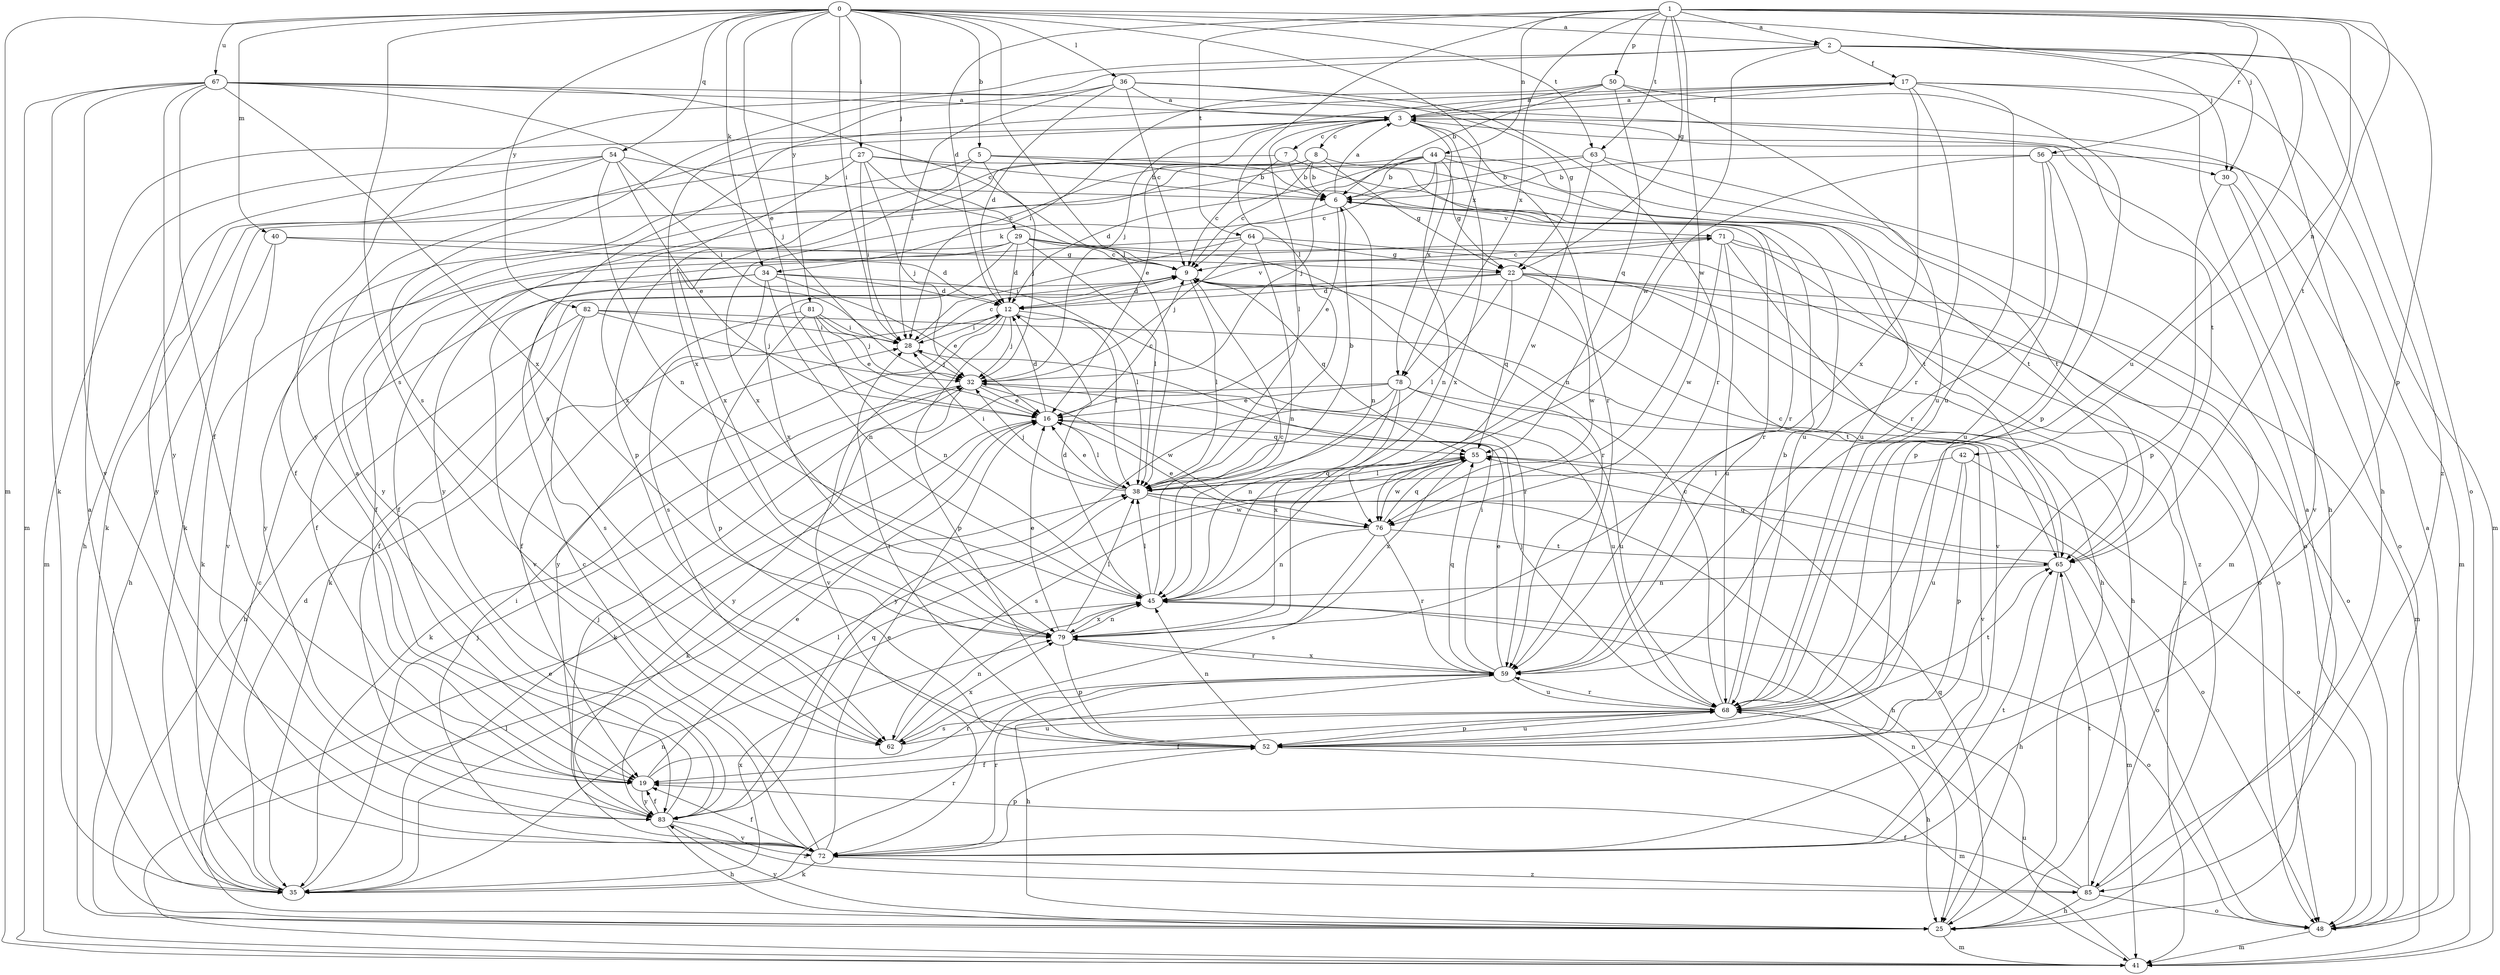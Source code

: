 strict digraph  {
0;
1;
2;
3;
5;
6;
7;
8;
9;
12;
16;
17;
19;
22;
25;
27;
28;
29;
30;
32;
34;
35;
36;
38;
40;
41;
42;
44;
45;
48;
50;
52;
54;
55;
56;
59;
62;
63;
64;
65;
67;
68;
71;
72;
76;
78;
79;
81;
82;
83;
85;
0 -> 2  [label=a];
0 -> 5  [label=b];
0 -> 16  [label=e];
0 -> 27  [label=i];
0 -> 28  [label=i];
0 -> 29  [label=j];
0 -> 30  [label=j];
0 -> 34  [label=k];
0 -> 36  [label=l];
0 -> 38  [label=l];
0 -> 40  [label=m];
0 -> 41  [label=m];
0 -> 54  [label=q];
0 -> 62  [label=s];
0 -> 63  [label=t];
0 -> 67  [label=u];
0 -> 78  [label=x];
0 -> 81  [label=y];
0 -> 82  [label=y];
1 -> 2  [label=a];
1 -> 12  [label=d];
1 -> 22  [label=g];
1 -> 38  [label=l];
1 -> 42  [label=n];
1 -> 44  [label=n];
1 -> 50  [label=p];
1 -> 52  [label=p];
1 -> 56  [label=r];
1 -> 63  [label=t];
1 -> 64  [label=t];
1 -> 65  [label=t];
1 -> 68  [label=u];
1 -> 76  [label=w];
1 -> 78  [label=x];
2 -> 17  [label=f];
2 -> 25  [label=h];
2 -> 30  [label=j];
2 -> 48  [label=o];
2 -> 62  [label=s];
2 -> 76  [label=w];
2 -> 83  [label=y];
2 -> 85  [label=z];
3 -> 7  [label=c];
3 -> 8  [label=c];
3 -> 16  [label=e];
3 -> 17  [label=f];
3 -> 30  [label=j];
3 -> 38  [label=l];
3 -> 59  [label=r];
3 -> 78  [label=x];
3 -> 79  [label=x];
5 -> 6  [label=b];
5 -> 19  [label=f];
5 -> 32  [label=j];
5 -> 52  [label=p];
5 -> 68  [label=u];
6 -> 3  [label=a];
6 -> 16  [label=e];
6 -> 34  [label=k];
6 -> 45  [label=n];
6 -> 59  [label=r];
6 -> 71  [label=v];
7 -> 6  [label=b];
7 -> 9  [label=c];
7 -> 59  [label=r];
7 -> 79  [label=x];
8 -> 6  [label=b];
8 -> 9  [label=c];
8 -> 22  [label=g];
8 -> 65  [label=t];
8 -> 79  [label=x];
8 -> 83  [label=y];
9 -> 12  [label=d];
9 -> 38  [label=l];
9 -> 55  [label=q];
9 -> 85  [label=z];
12 -> 28  [label=i];
12 -> 32  [label=j];
12 -> 38  [label=l];
12 -> 52  [label=p];
12 -> 59  [label=r];
12 -> 71  [label=v];
12 -> 72  [label=v];
12 -> 83  [label=y];
16 -> 9  [label=c];
16 -> 12  [label=d];
16 -> 35  [label=k];
16 -> 38  [label=l];
16 -> 55  [label=q];
17 -> 3  [label=a];
17 -> 25  [label=h];
17 -> 32  [label=j];
17 -> 41  [label=m];
17 -> 59  [label=r];
17 -> 62  [label=s];
17 -> 68  [label=u];
17 -> 79  [label=x];
19 -> 38  [label=l];
19 -> 59  [label=r];
19 -> 83  [label=y];
22 -> 12  [label=d];
22 -> 25  [label=h];
22 -> 35  [label=k];
22 -> 38  [label=l];
22 -> 41  [label=m];
22 -> 48  [label=o];
22 -> 55  [label=q];
22 -> 76  [label=w];
25 -> 16  [label=e];
25 -> 41  [label=m];
25 -> 55  [label=q];
25 -> 83  [label=y];
27 -> 6  [label=b];
27 -> 9  [label=c];
27 -> 28  [label=i];
27 -> 32  [label=j];
27 -> 35  [label=k];
27 -> 65  [label=t];
27 -> 79  [label=x];
28 -> 9  [label=c];
28 -> 32  [label=j];
29 -> 9  [label=c];
29 -> 12  [label=d];
29 -> 19  [label=f];
29 -> 38  [label=l];
29 -> 48  [label=o];
29 -> 59  [label=r];
29 -> 79  [label=x];
29 -> 83  [label=y];
30 -> 48  [label=o];
30 -> 52  [label=p];
30 -> 72  [label=v];
32 -> 16  [label=e];
32 -> 35  [label=k];
32 -> 68  [label=u];
32 -> 76  [label=w];
32 -> 83  [label=y];
34 -> 12  [label=d];
34 -> 16  [label=e];
34 -> 19  [label=f];
34 -> 38  [label=l];
34 -> 45  [label=n];
34 -> 62  [label=s];
34 -> 72  [label=v];
35 -> 3  [label=a];
35 -> 9  [label=c];
35 -> 12  [label=d];
35 -> 32  [label=j];
35 -> 45  [label=n];
35 -> 59  [label=r];
35 -> 79  [label=x];
36 -> 3  [label=a];
36 -> 9  [label=c];
36 -> 12  [label=d];
36 -> 22  [label=g];
36 -> 28  [label=i];
36 -> 59  [label=r];
36 -> 79  [label=x];
38 -> 6  [label=b];
38 -> 16  [label=e];
38 -> 25  [label=h];
38 -> 28  [label=i];
38 -> 32  [label=j];
38 -> 48  [label=o];
38 -> 55  [label=q];
38 -> 76  [label=w];
40 -> 12  [label=d];
40 -> 22  [label=g];
40 -> 25  [label=h];
40 -> 72  [label=v];
41 -> 38  [label=l];
41 -> 68  [label=u];
42 -> 38  [label=l];
42 -> 48  [label=o];
42 -> 52  [label=p];
42 -> 68  [label=u];
44 -> 6  [label=b];
44 -> 9  [label=c];
44 -> 12  [label=d];
44 -> 22  [label=g];
44 -> 32  [label=j];
44 -> 45  [label=n];
44 -> 65  [label=t];
44 -> 68  [label=u];
44 -> 83  [label=y];
45 -> 9  [label=c];
45 -> 12  [label=d];
45 -> 38  [label=l];
45 -> 48  [label=o];
45 -> 79  [label=x];
48 -> 3  [label=a];
48 -> 41  [label=m];
50 -> 3  [label=a];
50 -> 6  [label=b];
50 -> 28  [label=i];
50 -> 52  [label=p];
50 -> 55  [label=q];
50 -> 68  [label=u];
52 -> 19  [label=f];
52 -> 28  [label=i];
52 -> 41  [label=m];
52 -> 45  [label=n];
52 -> 68  [label=u];
54 -> 6  [label=b];
54 -> 16  [label=e];
54 -> 25  [label=h];
54 -> 28  [label=i];
54 -> 41  [label=m];
54 -> 45  [label=n];
54 -> 83  [label=y];
55 -> 38  [label=l];
55 -> 48  [label=o];
55 -> 62  [label=s];
55 -> 76  [label=w];
55 -> 79  [label=x];
56 -> 6  [label=b];
56 -> 41  [label=m];
56 -> 45  [label=n];
56 -> 52  [label=p];
56 -> 59  [label=r];
56 -> 68  [label=u];
59 -> 16  [label=e];
59 -> 25  [label=h];
59 -> 28  [label=i];
59 -> 55  [label=q];
59 -> 68  [label=u];
59 -> 79  [label=x];
62 -> 45  [label=n];
62 -> 68  [label=u];
62 -> 79  [label=x];
63 -> 6  [label=b];
63 -> 35  [label=k];
63 -> 41  [label=m];
63 -> 48  [label=o];
63 -> 76  [label=w];
64 -> 22  [label=g];
64 -> 28  [label=i];
64 -> 32  [label=j];
64 -> 35  [label=k];
64 -> 45  [label=n];
64 -> 72  [label=v];
65 -> 9  [label=c];
65 -> 25  [label=h];
65 -> 41  [label=m];
65 -> 45  [label=n];
65 -> 55  [label=q];
67 -> 3  [label=a];
67 -> 9  [label=c];
67 -> 19  [label=f];
67 -> 32  [label=j];
67 -> 35  [label=k];
67 -> 41  [label=m];
67 -> 65  [label=t];
67 -> 72  [label=v];
67 -> 79  [label=x];
67 -> 83  [label=y];
68 -> 6  [label=b];
68 -> 9  [label=c];
68 -> 19  [label=f];
68 -> 25  [label=h];
68 -> 32  [label=j];
68 -> 52  [label=p];
68 -> 59  [label=r];
68 -> 62  [label=s];
68 -> 65  [label=t];
71 -> 9  [label=c];
71 -> 19  [label=f];
71 -> 25  [label=h];
71 -> 48  [label=o];
71 -> 68  [label=u];
71 -> 76  [label=w];
71 -> 85  [label=z];
72 -> 9  [label=c];
72 -> 16  [label=e];
72 -> 19  [label=f];
72 -> 28  [label=i];
72 -> 32  [label=j];
72 -> 35  [label=k];
72 -> 52  [label=p];
72 -> 59  [label=r];
72 -> 65  [label=t];
72 -> 85  [label=z];
76 -> 16  [label=e];
76 -> 45  [label=n];
76 -> 55  [label=q];
76 -> 59  [label=r];
76 -> 62  [label=s];
76 -> 65  [label=t];
78 -> 16  [label=e];
78 -> 35  [label=k];
78 -> 45  [label=n];
78 -> 68  [label=u];
78 -> 72  [label=v];
78 -> 79  [label=x];
78 -> 83  [label=y];
79 -> 16  [label=e];
79 -> 38  [label=l];
79 -> 45  [label=n];
79 -> 52  [label=p];
79 -> 59  [label=r];
81 -> 16  [label=e];
81 -> 19  [label=f];
81 -> 28  [label=i];
81 -> 32  [label=j];
81 -> 45  [label=n];
81 -> 52  [label=p];
82 -> 19  [label=f];
82 -> 25  [label=h];
82 -> 28  [label=i];
82 -> 32  [label=j];
82 -> 62  [label=s];
82 -> 65  [label=t];
83 -> 3  [label=a];
83 -> 16  [label=e];
83 -> 19  [label=f];
83 -> 25  [label=h];
83 -> 55  [label=q];
83 -> 72  [label=v];
83 -> 85  [label=z];
85 -> 3  [label=a];
85 -> 19  [label=f];
85 -> 25  [label=h];
85 -> 45  [label=n];
85 -> 48  [label=o];
85 -> 65  [label=t];
}
